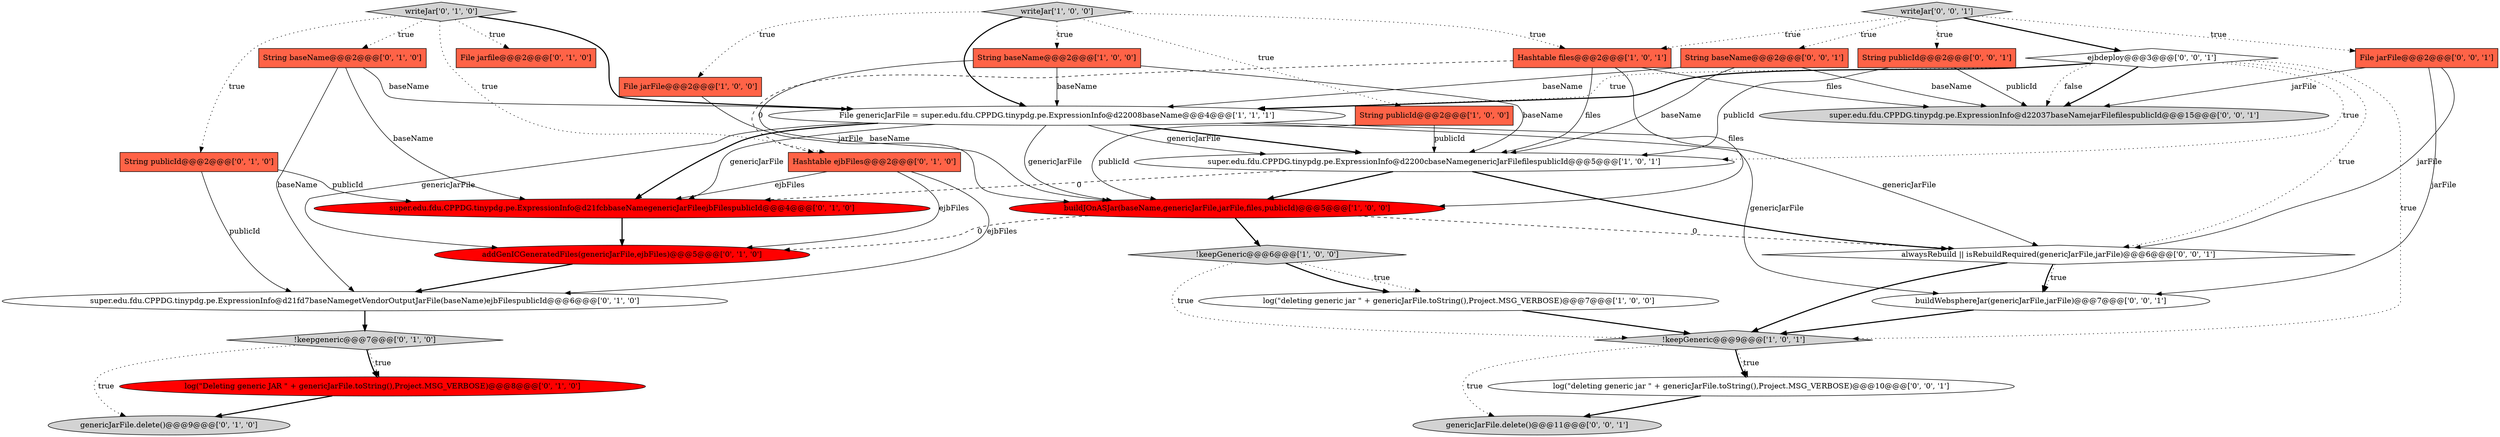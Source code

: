 digraph {
14 [style = filled, label = "super.edu.fdu.CPPDG.tinypdg.pe.ExpressionInfo@d21fd7baseNamegetVendorOutputJarFile(baseName)ejbFilespublicId@@@6@@@['0', '1', '0']", fillcolor = white, shape = ellipse image = "AAA0AAABBB2BBB"];
29 [style = filled, label = "genericJarFile.delete()@@@11@@@['0', '0', '1']", fillcolor = lightgray, shape = ellipse image = "AAA0AAABBB3BBB"];
4 [style = filled, label = "!keepGeneric@@@6@@@['1', '0', '0']", fillcolor = lightgray, shape = diamond image = "AAA0AAABBB1BBB"];
18 [style = filled, label = "String publicId@@@2@@@['0', '1', '0']", fillcolor = tomato, shape = box image = "AAA0AAABBB2BBB"];
7 [style = filled, label = "String publicId@@@2@@@['1', '0', '0']", fillcolor = tomato, shape = box image = "AAA0AAABBB1BBB"];
22 [style = filled, label = "alwaysRebuild || isRebuildRequired(genericJarFile,jarFile)@@@6@@@['0', '0', '1']", fillcolor = white, shape = diamond image = "AAA0AAABBB3BBB"];
20 [style = filled, label = "Hashtable ejbFiles@@@2@@@['0', '1', '0']", fillcolor = tomato, shape = box image = "AAA1AAABBB2BBB"];
21 [style = filled, label = "genericJarFile.delete()@@@9@@@['0', '1', '0']", fillcolor = lightgray, shape = ellipse image = "AAA0AAABBB2BBB"];
9 [style = filled, label = "log(\"deleting generic jar \" + genericJarFile.toString(),Project.MSG_VERBOSE)@@@7@@@['1', '0', '0']", fillcolor = white, shape = ellipse image = "AAA0AAABBB1BBB"];
16 [style = filled, label = "addGenICGeneratedFiles(genericJarFile,ejbFiles)@@@5@@@['0', '1', '0']", fillcolor = red, shape = ellipse image = "AAA1AAABBB2BBB"];
25 [style = filled, label = "super.edu.fdu.CPPDG.tinypdg.pe.ExpressionInfo@d22037baseNamejarFilefilespublicId@@@15@@@['0', '0', '1']", fillcolor = lightgray, shape = ellipse image = "AAA0AAABBB3BBB"];
1 [style = filled, label = "buildJOnASJar(baseName,genericJarFile,jarFile,files,publicId)@@@5@@@['1', '0', '0']", fillcolor = red, shape = ellipse image = "AAA1AAABBB1BBB"];
24 [style = filled, label = "File jarFile@@@2@@@['0', '0', '1']", fillcolor = tomato, shape = box image = "AAA0AAABBB3BBB"];
0 [style = filled, label = "File jarFile@@@2@@@['1', '0', '0']", fillcolor = tomato, shape = box image = "AAA0AAABBB1BBB"];
17 [style = filled, label = "String baseName@@@2@@@['0', '1', '0']", fillcolor = tomato, shape = box image = "AAA0AAABBB2BBB"];
3 [style = filled, label = "super.edu.fdu.CPPDG.tinypdg.pe.ExpressionInfo@d2200cbaseNamegenericJarFilefilespublicId@@@5@@@['1', '0', '1']", fillcolor = white, shape = ellipse image = "AAA0AAABBB1BBB"];
2 [style = filled, label = "!keepGeneric@@@9@@@['1', '0', '1']", fillcolor = lightgray, shape = diamond image = "AAA0AAABBB1BBB"];
6 [style = filled, label = "String baseName@@@2@@@['1', '0', '0']", fillcolor = tomato, shape = box image = "AAA0AAABBB1BBB"];
26 [style = filled, label = "log(\"deleting generic jar \" + genericJarFile.toString(),Project.MSG_VERBOSE)@@@10@@@['0', '0', '1']", fillcolor = white, shape = ellipse image = "AAA0AAABBB3BBB"];
28 [style = filled, label = "String publicId@@@2@@@['0', '0', '1']", fillcolor = tomato, shape = box image = "AAA0AAABBB3BBB"];
11 [style = filled, label = "writeJar['0', '1', '0']", fillcolor = lightgray, shape = diamond image = "AAA0AAABBB2BBB"];
30 [style = filled, label = "buildWebsphereJar(genericJarFile,jarFile)@@@7@@@['0', '0', '1']", fillcolor = white, shape = ellipse image = "AAA0AAABBB3BBB"];
5 [style = filled, label = "File genericJarFile = super.edu.fdu.CPPDG.tinypdg.pe.ExpressionInfo@d22008baseName@@@4@@@['1', '1', '1']", fillcolor = white, shape = ellipse image = "AAA0AAABBB1BBB"];
12 [style = filled, label = "log(\"Deleting generic JAR \" + genericJarFile.toString(),Project.MSG_VERBOSE)@@@8@@@['0', '1', '0']", fillcolor = red, shape = ellipse image = "AAA1AAABBB2BBB"];
15 [style = filled, label = "File jarfile@@@2@@@['0', '1', '0']", fillcolor = tomato, shape = box image = "AAA0AAABBB2BBB"];
19 [style = filled, label = "!keepgeneric@@@7@@@['0', '1', '0']", fillcolor = lightgray, shape = diamond image = "AAA0AAABBB2BBB"];
27 [style = filled, label = "String baseName@@@2@@@['0', '0', '1']", fillcolor = tomato, shape = box image = "AAA0AAABBB3BBB"];
23 [style = filled, label = "ejbdeploy@@@3@@@['0', '0', '1']", fillcolor = white, shape = diamond image = "AAA0AAABBB3BBB"];
31 [style = filled, label = "writeJar['0', '0', '1']", fillcolor = lightgray, shape = diamond image = "AAA0AAABBB3BBB"];
13 [style = filled, label = "super.edu.fdu.CPPDG.tinypdg.pe.ExpressionInfo@d21fcbbaseNamegenericJarFileejbFilespublicId@@@4@@@['0', '1', '0']", fillcolor = red, shape = ellipse image = "AAA1AAABBB2BBB"];
10 [style = filled, label = "writeJar['1', '0', '0']", fillcolor = lightgray, shape = diamond image = "AAA0AAABBB1BBB"];
8 [style = filled, label = "Hashtable files@@@2@@@['1', '0', '1']", fillcolor = tomato, shape = box image = "AAA0AAABBB1BBB"];
5->3 [style = bold, label=""];
4->9 [style = bold, label=""];
10->8 [style = dotted, label="true"];
23->25 [style = bold, label=""];
1->4 [style = bold, label=""];
10->6 [style = dotted, label="true"];
2->26 [style = bold, label=""];
31->23 [style = bold, label=""];
27->5 [style = solid, label="baseName"];
28->25 [style = solid, label="publicId"];
23->5 [style = bold, label=""];
3->1 [style = bold, label=""];
22->2 [style = bold, label=""];
19->12 [style = bold, label=""];
23->22 [style = dotted, label="true"];
9->2 [style = bold, label=""];
2->29 [style = dotted, label="true"];
5->13 [style = solid, label="genericJarFile"];
6->1 [style = solid, label="baseName"];
12->21 [style = bold, label=""];
24->30 [style = solid, label="jarFile"];
5->30 [style = solid, label="genericJarFile"];
26->29 [style = bold, label=""];
5->16 [style = solid, label="genericJarFile"];
8->20 [style = dashed, label="0"];
11->17 [style = dotted, label="true"];
23->5 [style = dotted, label="true"];
19->12 [style = dotted, label="true"];
22->30 [style = dotted, label="true"];
14->19 [style = bold, label=""];
0->1 [style = solid, label="jarFile"];
5->3 [style = solid, label="genericJarFile"];
19->21 [style = dotted, label="true"];
11->18 [style = dotted, label="true"];
3->13 [style = dashed, label="0"];
3->22 [style = bold, label=""];
23->2 [style = dotted, label="true"];
8->1 [style = solid, label="files"];
13->16 [style = bold, label=""];
22->30 [style = bold, label=""];
31->8 [style = dotted, label="true"];
5->1 [style = solid, label="genericJarFile"];
1->22 [style = dashed, label="0"];
20->16 [style = solid, label="ejbFiles"];
11->20 [style = dotted, label="true"];
11->5 [style = bold, label=""];
7->1 [style = solid, label="publicId"];
24->22 [style = solid, label="jarFile"];
6->3 [style = solid, label="baseName"];
27->3 [style = solid, label="baseName"];
10->5 [style = bold, label=""];
23->25 [style = dotted, label="false"];
5->22 [style = solid, label="genericJarFile"];
31->28 [style = dotted, label="true"];
1->16 [style = dashed, label="0"];
6->5 [style = solid, label="baseName"];
28->3 [style = solid, label="publicId"];
5->13 [style = bold, label=""];
27->25 [style = solid, label="baseName"];
31->27 [style = dotted, label="true"];
23->3 [style = dotted, label="true"];
8->25 [style = solid, label="files"];
16->14 [style = bold, label=""];
10->0 [style = dotted, label="true"];
10->7 [style = dotted, label="true"];
7->3 [style = solid, label="publicId"];
2->26 [style = dotted, label="true"];
31->24 [style = dotted, label="true"];
17->14 [style = solid, label="baseName"];
18->13 [style = solid, label="publicId"];
30->2 [style = bold, label=""];
20->13 [style = solid, label="ejbFiles"];
8->3 [style = solid, label="files"];
20->14 [style = solid, label="ejbFiles"];
24->25 [style = solid, label="jarFile"];
17->13 [style = solid, label="baseName"];
18->14 [style = solid, label="publicId"];
4->9 [style = dotted, label="true"];
11->15 [style = dotted, label="true"];
4->2 [style = dotted, label="true"];
17->5 [style = solid, label="baseName"];
}
